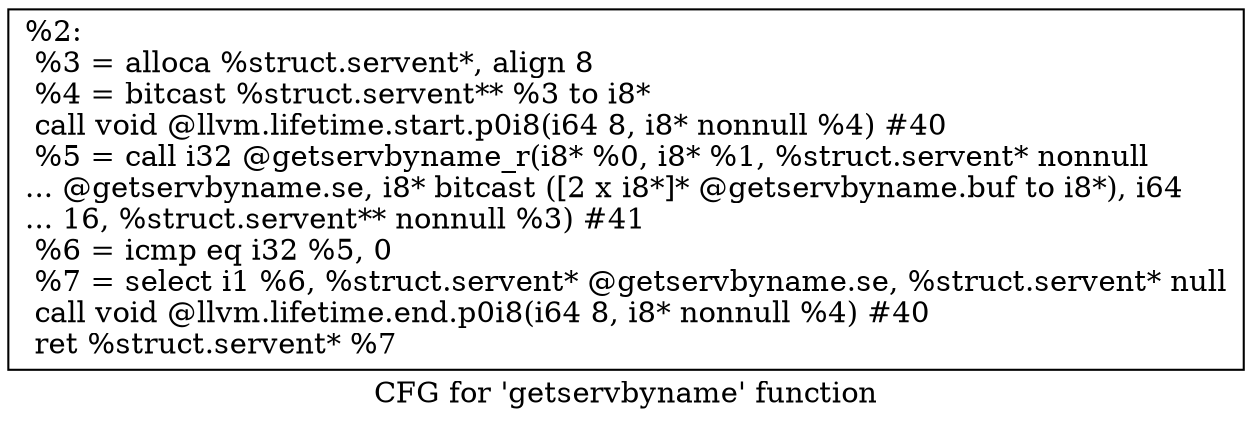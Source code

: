digraph "CFG for 'getservbyname' function" {
	label="CFG for 'getservbyname' function";

	Node0x1e2aab0 [shape=record,label="{%2:\l  %3 = alloca %struct.servent*, align 8\l  %4 = bitcast %struct.servent** %3 to i8*\l  call void @llvm.lifetime.start.p0i8(i64 8, i8* nonnull %4) #40\l  %5 = call i32 @getservbyname_r(i8* %0, i8* %1, %struct.servent* nonnull\l... @getservbyname.se, i8* bitcast ([2 x i8*]* @getservbyname.buf to i8*), i64\l... 16, %struct.servent** nonnull %3) #41\l  %6 = icmp eq i32 %5, 0\l  %7 = select i1 %6, %struct.servent* @getservbyname.se, %struct.servent* null\l  call void @llvm.lifetime.end.p0i8(i64 8, i8* nonnull %4) #40\l  ret %struct.servent* %7\l}"];
}
